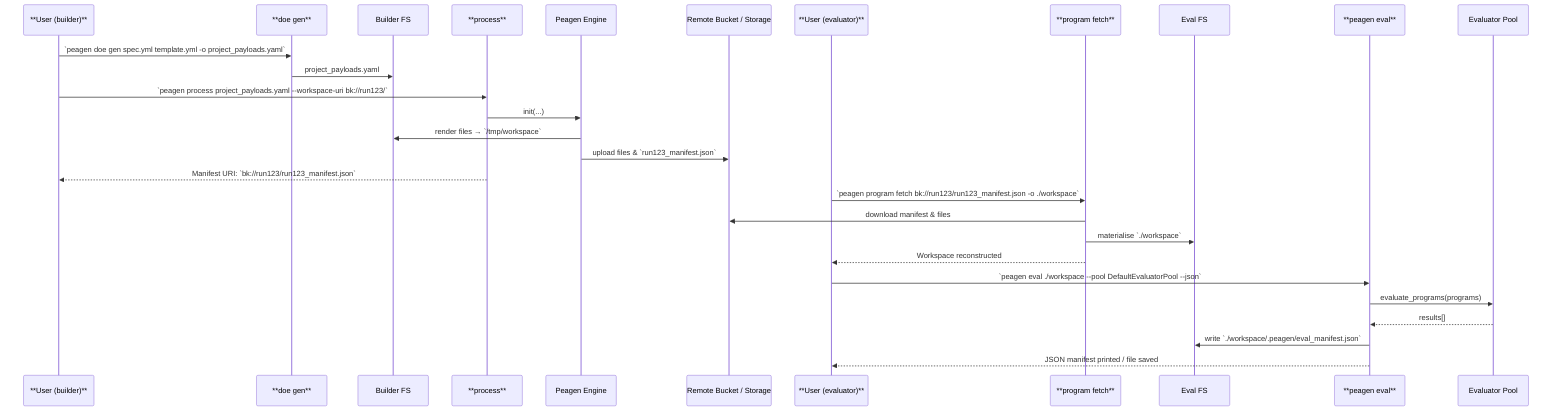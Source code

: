 sequenceDiagram
    participant U as **User (builder)**
    participant DOE as **doe gen**
    participant FS as Builder FS
    participant PROC as **process**
    participant PE as Peagen Engine
    participant BK as Remote Bucket / Storage
    participant U2 as **User (evaluator)** 
    participant FETCH as **program fetch**
    participant FS2 as Eval FS
    participant EVAL as **peagen eval**
    participant POOL as Evaluator Pool
    
    %% DOE GEN on build machine
    U ->> DOE: `peagen doe gen spec.yml template.yml -o project_payloads.yaml`
    DOE ->> FS: project_payloads.yaml
    
    %% PROCESS on build machine
    U ->> PROC: `peagen process project_payloads.yaml --workspace-uri bk://run123/`
    PROC ->> PE: init(...)
    PE ->> FS: render files → `/tmp/workspace`
    PE ->> BK: upload files & `run123_manifest.json`
    PROC -->> U: Manifest URI: `bk://run123/run123_manifest.json`
    
    %% program fetch on evaluation machine
    U2 ->> FETCH: `peagen program fetch bk://run123/run123_manifest.json -o ./workspace`
    FETCH ->> BK: download manifest & files
    FETCH ->> FS2: materialise `./workspace`
    FETCH -->> U2: Workspace reconstructed
    
    %% eval
    U2 ->> EVAL: `peagen eval ./workspace --pool DefaultEvaluatorPool --json`
    EVAL ->> POOL: evaluate_programs(programs)
    POOL -->> EVAL: results[]
    EVAL ->> FS2: write `./workspace/.peagen/eval_manifest.json`
    EVAL -->> U2: JSON manifest printed / file saved